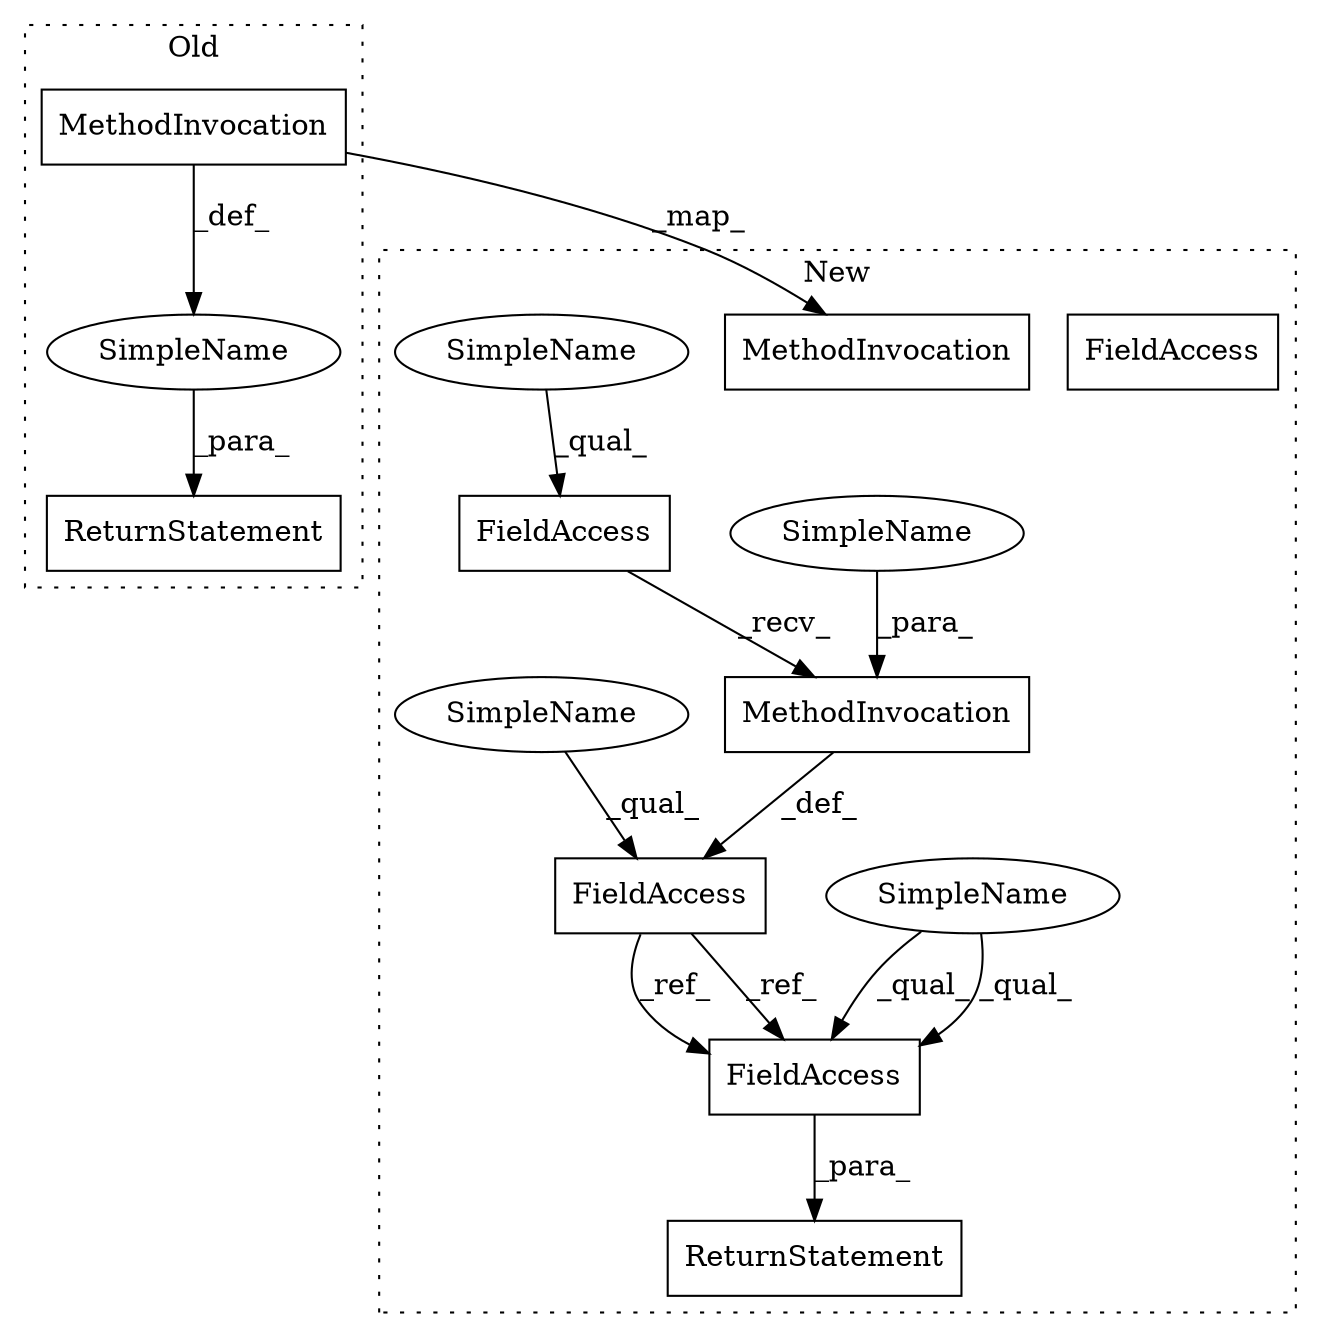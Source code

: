 digraph G {
subgraph cluster0 {
5 [label="MethodInvocation" a="32" s="2753" l="6" shape="box"];
8 [label="ReturnStatement" a="41" s="2741" l="7" shape="box"];
11 [label="SimpleName" a="42" s="" l="" shape="ellipse"];
label = "Old";
style="dotted";
}
subgraph cluster1 {
1 [label="FieldAccess" a="22" s="2835" l="14" shape="box"];
2 [label="FieldAccess" a="22" s="2873" l="11" shape="box"];
3 [label="FieldAccess" a="22" s="2823" l="11" shape="box"];
4 [label="FieldAccess" a="22" s="2873" l="11" shape="box"];
6 [label="MethodInvocation" a="32" s="2811" l="6" shape="box"];
7 [label="MethodInvocation" a="32" s="2850,2859" l="6,1" shape="box"];
9 [label="ReturnStatement" a="41" s="2866" l="7" shape="box"];
10 [label="SimpleName" a="42" s="2856" l="1" shape="ellipse"];
12 [label="SimpleName" a="42" s="2873" l="4" shape="ellipse"];
13 [label="SimpleName" a="42" s="2835" l="4" shape="ellipse"];
14 [label="SimpleName" a="42" s="2823" l="4" shape="ellipse"];
label = "New";
style="dotted";
}
1 -> 7 [label="_recv_"];
3 -> 4 [label="_ref_"];
3 -> 4 [label="_ref_"];
4 -> 9 [label="_para_"];
5 -> 11 [label="_def_"];
5 -> 6 [label="_map_"];
7 -> 3 [label="_def_"];
10 -> 7 [label="_para_"];
11 -> 8 [label="_para_"];
12 -> 4 [label="_qual_"];
12 -> 4 [label="_qual_"];
13 -> 1 [label="_qual_"];
14 -> 3 [label="_qual_"];
}